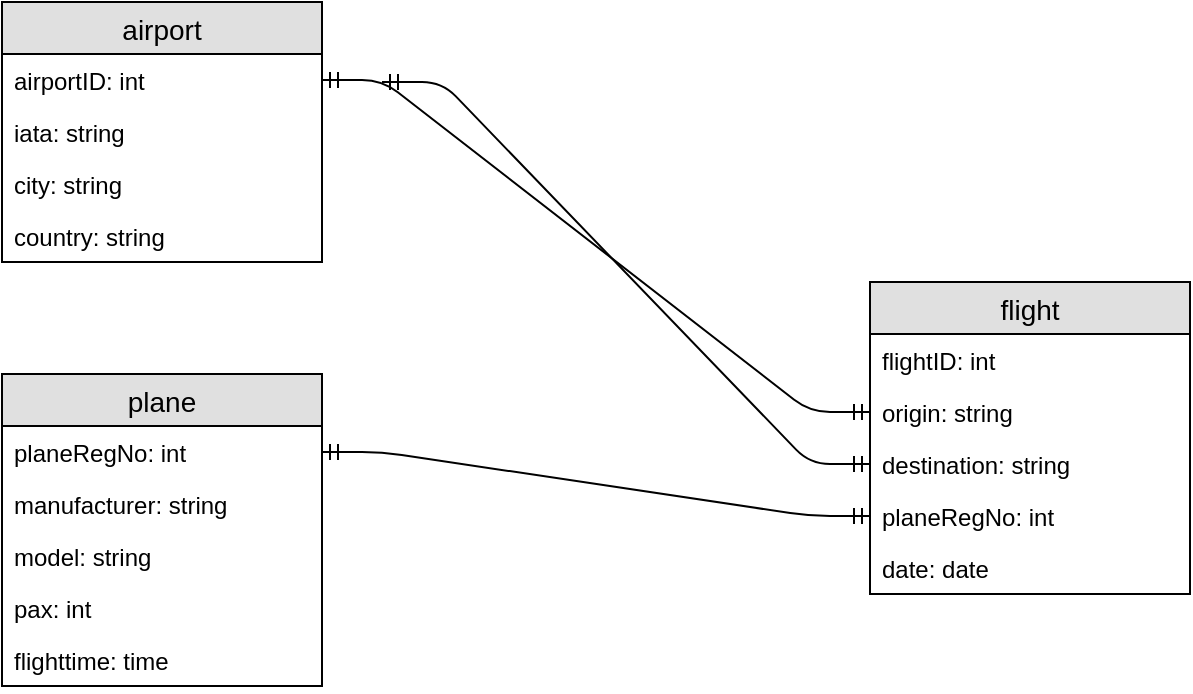 <mxfile version="10.8.7" type="github"><diagram id="NO019gBtwoDl6yspfcqa" name="Page-1"><mxGraphModel dx="840" dy="452" grid="1" gridSize="10" guides="1" tooltips="1" connect="1" arrows="1" fold="1" page="1" pageScale="1" pageWidth="1169" pageHeight="827" math="0" shadow="0"><root><mxCell id="0"/><mxCell id="1" parent="0"/><mxCell id="kZv5MHhuxdHZWm_8LACb-1" value="flight" style="swimlane;fontStyle=0;childLayout=stackLayout;horizontal=1;startSize=26;fillColor=#e0e0e0;horizontalStack=0;resizeParent=1;resizeParentMax=0;resizeLast=0;collapsible=1;marginBottom=0;swimlaneFillColor=#ffffff;align=center;fontSize=14;" parent="1" vertex="1"><mxGeometry x="504" y="200" width="160" height="156" as="geometry"/></mxCell><mxCell id="kZv5MHhuxdHZWm_8LACb-2" value="flightID: int" style="text;strokeColor=none;fillColor=none;spacingLeft=4;spacingRight=4;overflow=hidden;rotatable=0;points=[[0,0.5],[1,0.5]];portConstraint=eastwest;fontSize=12;" parent="kZv5MHhuxdHZWm_8LACb-1" vertex="1"><mxGeometry y="26" width="160" height="26" as="geometry"/></mxCell><mxCell id="kZv5MHhuxdHZWm_8LACb-3" value="origin: string" style="text;strokeColor=none;fillColor=none;spacingLeft=4;spacingRight=4;overflow=hidden;rotatable=0;points=[[0,0.5],[1,0.5]];portConstraint=eastwest;fontSize=12;" parent="kZv5MHhuxdHZWm_8LACb-1" vertex="1"><mxGeometry y="52" width="160" height="26" as="geometry"/></mxCell><mxCell id="kZv5MHhuxdHZWm_8LACb-4" value="destination: string" style="text;strokeColor=none;fillColor=none;spacingLeft=4;spacingRight=4;overflow=hidden;rotatable=0;points=[[0,0.5],[1,0.5]];portConstraint=eastwest;fontSize=12;" parent="kZv5MHhuxdHZWm_8LACb-1" vertex="1"><mxGeometry y="78" width="160" height="26" as="geometry"/></mxCell><mxCell id="Q9QU5a--l3G2V725IdES-4" value="planeRegNo: int" style="text;strokeColor=none;fillColor=none;spacingLeft=4;spacingRight=4;overflow=hidden;rotatable=0;points=[[0,0.5],[1,0.5]];portConstraint=eastwest;fontSize=12;" vertex="1" parent="kZv5MHhuxdHZWm_8LACb-1"><mxGeometry y="104" width="160" height="26" as="geometry"/></mxCell><mxCell id="Q9QU5a--l3G2V725IdES-1" value="date: date" style="text;strokeColor=none;fillColor=none;spacingLeft=4;spacingRight=4;overflow=hidden;rotatable=0;points=[[0,0.5],[1,0.5]];portConstraint=eastwest;fontSize=12;" vertex="1" parent="kZv5MHhuxdHZWm_8LACb-1"><mxGeometry y="130" width="160" height="26" as="geometry"/></mxCell><mxCell id="kZv5MHhuxdHZWm_8LACb-5" value="airport" style="swimlane;fontStyle=0;childLayout=stackLayout;horizontal=1;startSize=26;fillColor=#e0e0e0;horizontalStack=0;resizeParent=1;resizeParentMax=0;resizeLast=0;collapsible=1;marginBottom=0;swimlaneFillColor=#ffffff;align=center;fontSize=14;" parent="1" vertex="1"><mxGeometry x="70" y="60" width="160" height="130" as="geometry"/></mxCell><mxCell id="kZv5MHhuxdHZWm_8LACb-6" value="airportID: int" style="text;strokeColor=none;fillColor=none;spacingLeft=4;spacingRight=4;overflow=hidden;rotatable=0;points=[[0,0.5],[1,0.5]];portConstraint=eastwest;fontSize=12;" parent="kZv5MHhuxdHZWm_8LACb-5" vertex="1"><mxGeometry y="26" width="160" height="26" as="geometry"/></mxCell><mxCell id="kZv5MHhuxdHZWm_8LACb-7" value="iata: string" style="text;strokeColor=none;fillColor=none;spacingLeft=4;spacingRight=4;overflow=hidden;rotatable=0;points=[[0,0.5],[1,0.5]];portConstraint=eastwest;fontSize=12;" parent="kZv5MHhuxdHZWm_8LACb-5" vertex="1"><mxGeometry y="52" width="160" height="26" as="geometry"/></mxCell><mxCell id="kZv5MHhuxdHZWm_8LACb-8" value="city: string" style="text;strokeColor=none;fillColor=none;spacingLeft=4;spacingRight=4;overflow=hidden;rotatable=0;points=[[0,0.5],[1,0.5]];portConstraint=eastwest;fontSize=12;" parent="kZv5MHhuxdHZWm_8LACb-5" vertex="1"><mxGeometry y="78" width="160" height="26" as="geometry"/></mxCell><mxCell id="kZv5MHhuxdHZWm_8LACb-9" value="country: string" style="text;strokeColor=none;fillColor=none;spacingLeft=4;spacingRight=4;overflow=hidden;rotatable=0;points=[[0,0.5],[1,0.5]];portConstraint=eastwest;fontSize=12;" parent="kZv5MHhuxdHZWm_8LACb-5" vertex="1"><mxGeometry y="104" width="160" height="26" as="geometry"/></mxCell><mxCell id="kZv5MHhuxdHZWm_8LACb-10" value="plane" style="swimlane;fontStyle=0;childLayout=stackLayout;horizontal=1;startSize=26;fillColor=#e0e0e0;horizontalStack=0;resizeParent=1;resizeParentMax=0;resizeLast=0;collapsible=1;marginBottom=0;swimlaneFillColor=#ffffff;align=center;fontSize=14;" parent="1" vertex="1"><mxGeometry x="70" y="246" width="160" height="156" as="geometry"/></mxCell><mxCell id="kZv5MHhuxdHZWm_8LACb-11" value="planeRegNo: int" style="text;strokeColor=none;fillColor=none;spacingLeft=4;spacingRight=4;overflow=hidden;rotatable=0;points=[[0,0.5],[1,0.5]];portConstraint=eastwest;fontSize=12;" parent="kZv5MHhuxdHZWm_8LACb-10" vertex="1"><mxGeometry y="26" width="160" height="26" as="geometry"/></mxCell><mxCell id="kZv5MHhuxdHZWm_8LACb-12" value="manufacturer: string" style="text;strokeColor=none;fillColor=none;spacingLeft=4;spacingRight=4;overflow=hidden;rotatable=0;points=[[0,0.5],[1,0.5]];portConstraint=eastwest;fontSize=12;" parent="kZv5MHhuxdHZWm_8LACb-10" vertex="1"><mxGeometry y="52" width="160" height="26" as="geometry"/></mxCell><mxCell id="kZv5MHhuxdHZWm_8LACb-13" value="model: string" style="text;strokeColor=none;fillColor=none;spacingLeft=4;spacingRight=4;overflow=hidden;rotatable=0;points=[[0,0.5],[1,0.5]];portConstraint=eastwest;fontSize=12;" parent="kZv5MHhuxdHZWm_8LACb-10" vertex="1"><mxGeometry y="78" width="160" height="26" as="geometry"/></mxCell><mxCell id="kZv5MHhuxdHZWm_8LACb-14" value="pax: int" style="text;strokeColor=none;fillColor=none;spacingLeft=4;spacingRight=4;overflow=hidden;rotatable=0;points=[[0,0.5],[1,0.5]];portConstraint=eastwest;fontSize=12;" parent="kZv5MHhuxdHZWm_8LACb-10" vertex="1"><mxGeometry y="104" width="160" height="26" as="geometry"/></mxCell><mxCell id="kZv5MHhuxdHZWm_8LACb-15" value="flighttime: time" style="text;strokeColor=none;fillColor=none;spacingLeft=4;spacingRight=4;overflow=hidden;rotatable=0;points=[[0,0.5],[1,0.5]];portConstraint=eastwest;fontSize=12;" parent="kZv5MHhuxdHZWm_8LACb-10" vertex="1"><mxGeometry y="130" width="160" height="26" as="geometry"/></mxCell><mxCell id="Q9QU5a--l3G2V725IdES-2" value="" style="edgeStyle=entityRelationEdgeStyle;fontSize=12;html=1;endArrow=ERmandOne;startArrow=ERmandOne;exitX=1;exitY=0.5;exitDx=0;exitDy=0;" edge="1" parent="1" source="kZv5MHhuxdHZWm_8LACb-6"><mxGeometry width="100" height="100" relative="1" as="geometry"><mxPoint x="404" y="365" as="sourcePoint"/><mxPoint x="504" y="265" as="targetPoint"/></mxGeometry></mxCell><mxCell id="Q9QU5a--l3G2V725IdES-3" value="" style="edgeStyle=entityRelationEdgeStyle;fontSize=12;html=1;endArrow=ERmandOne;startArrow=ERmandOne;" edge="1" parent="1"><mxGeometry width="100" height="100" relative="1" as="geometry"><mxPoint x="260" y="100" as="sourcePoint"/><mxPoint x="504" y="291" as="targetPoint"/></mxGeometry></mxCell><mxCell id="Q9QU5a--l3G2V725IdES-5" value="" style="edgeStyle=entityRelationEdgeStyle;fontSize=12;html=1;endArrow=ERmandOne;startArrow=ERmandOne;exitX=1;exitY=0.5;exitDx=0;exitDy=0;" edge="1" parent="1" source="kZv5MHhuxdHZWm_8LACb-11"><mxGeometry width="100" height="100" relative="1" as="geometry"><mxPoint x="260" y="126" as="sourcePoint"/><mxPoint x="504" y="317" as="targetPoint"/></mxGeometry></mxCell></root></mxGraphModel></diagram></mxfile>